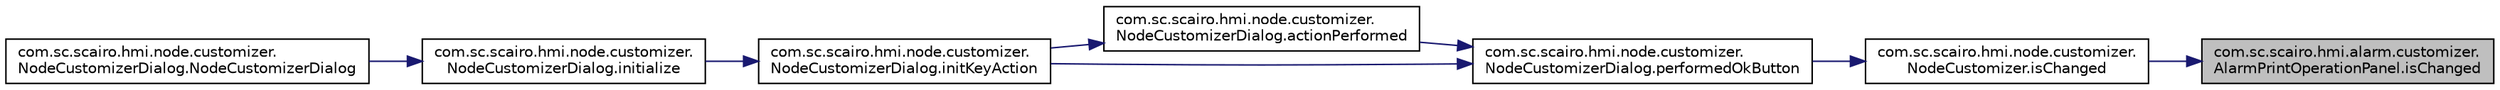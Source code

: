 digraph "com.sc.scairo.hmi.alarm.customizer.AlarmPrintOperationPanel.isChanged"
{
 // LATEX_PDF_SIZE
  edge [fontname="Helvetica",fontsize="10",labelfontname="Helvetica",labelfontsize="10"];
  node [fontname="Helvetica",fontsize="10",shape=record];
  rankdir="RL";
  Node1 [label="com.sc.scairo.hmi.alarm.customizer.\lAlarmPrintOperationPanel.isChanged",height=0.2,width=0.4,color="black", fillcolor="grey75", style="filled", fontcolor="black",tooltip=" "];
  Node1 -> Node2 [dir="back",color="midnightblue",fontsize="10",style="solid",fontname="Helvetica"];
  Node2 [label="com.sc.scairo.hmi.node.customizer.\lNodeCustomizer.isChanged",height=0.2,width=0.4,color="black", fillcolor="white", style="filled",URL="$classcom_1_1sc_1_1scairo_1_1hmi_1_1node_1_1customizer_1_1_node_customizer.html#a1f59bcea169e6879b500a14bf8ca8f57",tooltip=" "];
  Node2 -> Node3 [dir="back",color="midnightblue",fontsize="10",style="solid",fontname="Helvetica"];
  Node3 [label="com.sc.scairo.hmi.node.customizer.\lNodeCustomizerDialog.performedOkButton",height=0.2,width=0.4,color="black", fillcolor="white", style="filled",URL="$classcom_1_1sc_1_1scairo_1_1hmi_1_1node_1_1customizer_1_1_node_customizer_dialog.html#a459c55927a0c6fa4ab92ac2037c9cb00",tooltip=" "];
  Node3 -> Node4 [dir="back",color="midnightblue",fontsize="10",style="solid",fontname="Helvetica"];
  Node4 [label="com.sc.scairo.hmi.node.customizer.\lNodeCustomizerDialog.actionPerformed",height=0.2,width=0.4,color="black", fillcolor="white", style="filled",URL="$classcom_1_1sc_1_1scairo_1_1hmi_1_1node_1_1customizer_1_1_node_customizer_dialog.html#af2a0e6c179b2fa09814e9674fb934ce6",tooltip=" "];
  Node4 -> Node5 [dir="back",color="midnightblue",fontsize="10",style="solid",fontname="Helvetica"];
  Node5 [label="com.sc.scairo.hmi.node.customizer.\lNodeCustomizerDialog.initKeyAction",height=0.2,width=0.4,color="black", fillcolor="white", style="filled",URL="$classcom_1_1sc_1_1scairo_1_1hmi_1_1node_1_1customizer_1_1_node_customizer_dialog.html#a091adbab969413eb43ae5f18cd262816",tooltip=" "];
  Node5 -> Node6 [dir="back",color="midnightblue",fontsize="10",style="solid",fontname="Helvetica"];
  Node6 [label="com.sc.scairo.hmi.node.customizer.\lNodeCustomizerDialog.initialize",height=0.2,width=0.4,color="black", fillcolor="white", style="filled",URL="$classcom_1_1sc_1_1scairo_1_1hmi_1_1node_1_1customizer_1_1_node_customizer_dialog.html#aba2ba62020a365d56c7ffaf7dc8ef4c2",tooltip=" "];
  Node6 -> Node7 [dir="back",color="midnightblue",fontsize="10",style="solid",fontname="Helvetica"];
  Node7 [label="com.sc.scairo.hmi.node.customizer.\lNodeCustomizerDialog.NodeCustomizerDialog",height=0.2,width=0.4,color="black", fillcolor="white", style="filled",URL="$classcom_1_1sc_1_1scairo_1_1hmi_1_1node_1_1customizer_1_1_node_customizer_dialog.html#aa7b0ea31e5f4669018da2d33f00f6912",tooltip=" "];
  Node3 -> Node5 [dir="back",color="midnightblue",fontsize="10",style="solid",fontname="Helvetica"];
}
